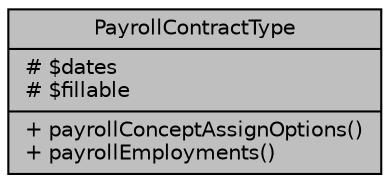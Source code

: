 digraph "PayrollContractType"
{
 // LATEX_PDF_SIZE
  bgcolor="transparent";
  edge [fontname="Helvetica",fontsize="10",labelfontname="Helvetica",labelfontsize="10"];
  node [fontname="Helvetica",fontsize="10",shape=record];
  Node1 [label="{PayrollContractType\n|# $dates\l# $fillable\l|+ payrollConceptAssignOptions()\l+ payrollEmployments()\l}",height=0.2,width=0.4,color="black", fillcolor="grey75", style="filled", fontcolor="black",tooltip="Datos de tipos de contrato."];
}

